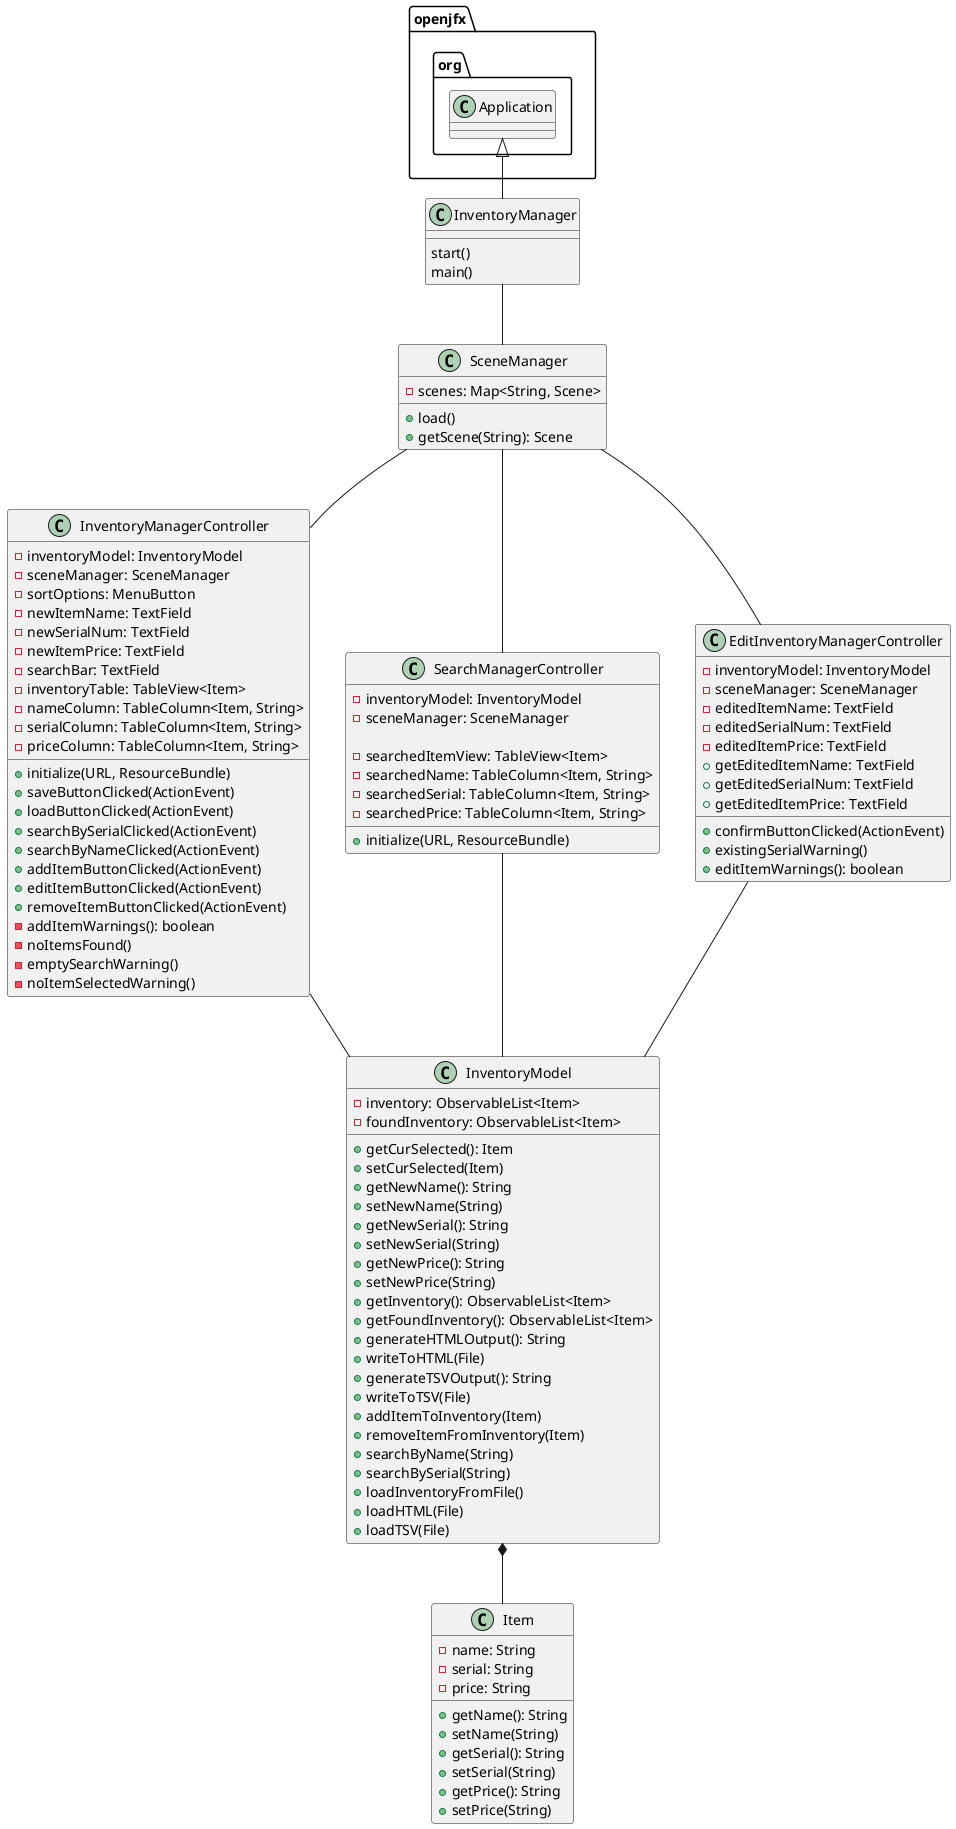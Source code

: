@startuml
'https://plantuml.com/class-diagram

class InventoryManager {
start()
main()
}

class InventoryManagerController {
- inventoryModel: InventoryModel
- sceneManager: SceneManager
- sortOptions: MenuButton
- newItemName: TextField
- newSerialNum: TextField
- newItemPrice: TextField
- searchBar: TextField
- inventoryTable: TableView<Item>
- nameColumn: TableColumn<Item, String>
- serialColumn: TableColumn<Item, String>
- priceColumn: TableColumn<Item, String>

+ initialize(URL, ResourceBundle)
+ saveButtonClicked(ActionEvent)
+ loadButtonClicked(ActionEvent)
+ searchBySerialClicked(ActionEvent)
+ searchByNameClicked(ActionEvent)
+ addItemButtonClicked(ActionEvent)
+ editItemButtonClicked(ActionEvent)
+ removeItemButtonClicked(ActionEvent)
- addItemWarnings(): boolean
- noItemsFound()
- emptySearchWarning()
- noItemSelectedWarning()
}

class InventoryModel {
- inventory: ObservableList<Item>
- foundInventory: ObservableList<Item>

+ getCurSelected(): Item
+ setCurSelected(Item)
+ getNewName(): String
+ setNewName(String)
+ getNewSerial(): String
+ setNewSerial(String)
+ getNewPrice(): String
+ setNewPrice(String)
+ getInventory(): ObservableList<Item>
+ getFoundInventory(): ObservableList<Item>
+ generateHTMLOutput(): String
+ writeToHTML(File)
+ generateTSVOutput(): String
+ writeToTSV(File)
+ addItemToInventory(Item)
+ removeItemFromInventory(Item)
+ searchByName(String)
+ searchBySerial(String)
+ loadInventoryFromFile()
+ loadHTML(File)
+ loadTSV(File)
}

class Item {
- name: String
- serial: String
- price: String

+ getName(): String
+ setName(String)
+ getSerial(): String
+ setSerial(String)
+ getPrice(): String
+ setPrice(String)
}

class SceneManager {
- scenes: Map<String, Scene>

+ load()
+ getScene(String): Scene
}

class SearchManagerController {
- inventoryModel: InventoryModel
- sceneManager: SceneManager

- searchedItemView: TableView<Item>
- searchedName: TableColumn<Item, String>
- searchedSerial: TableColumn<Item, String>
- searchedPrice: TableColumn<Item, String>
+ initialize(URL, ResourceBundle)
}

class EditInventoryManagerController {
- inventoryModel: InventoryModel
- sceneManager: SceneManager
- editedItemName: TextField
- editedSerialNum: TextField
- editedItemPrice: TextField
+ getEditedItemName: TextField
+ getEditedSerialNum: TextField
+ getEditedItemPrice: TextField
+ confirmButtonClicked(ActionEvent)
+ existingSerialWarning()
+ editItemWarnings(): boolean
}

openjfx.org.Application <|-- InventoryManager
InventoryManager -- SceneManager
SceneManager -- InventoryManagerController
SceneManager -- SearchManagerController
SceneManager -- EditInventoryManagerController
InventoryManagerController -- InventoryModel
SearchManagerController -- InventoryModel
EditInventoryManagerController -- InventoryModel
InventoryModel *-- Item

@enduml